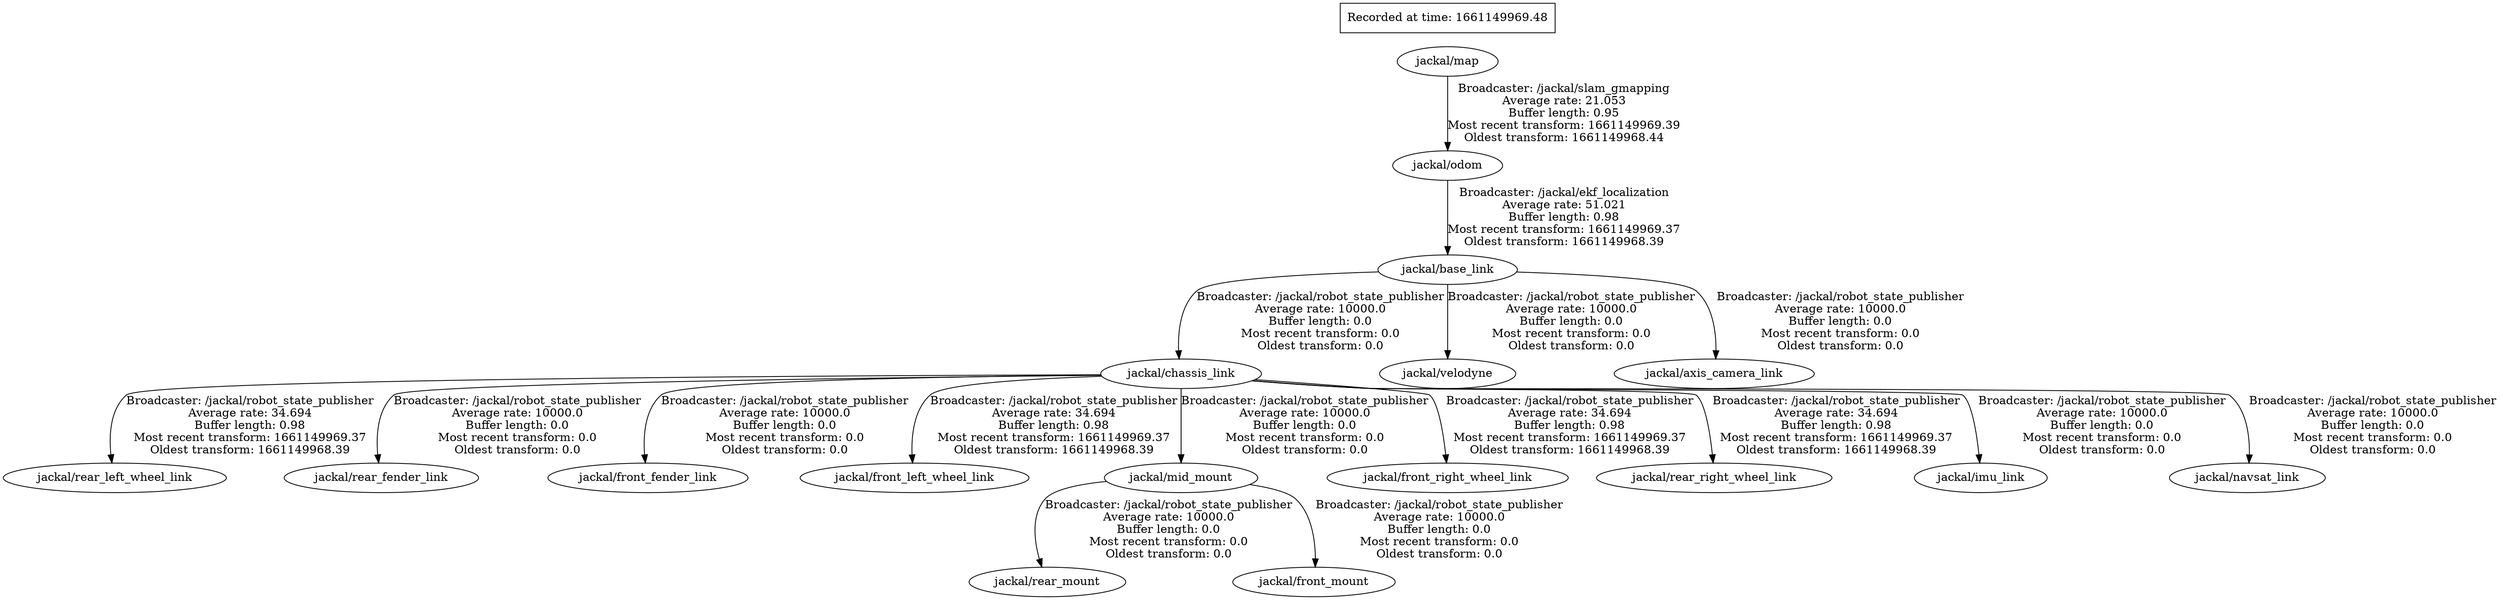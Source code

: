 digraph graphname {
	graph [bb="0,0,3075.8,724",
		compound=True,
		rank=same,
		rankdir=TB,
		ranksep=0.2
	];
	node [label="\N"];
	jackal__chassis_link	 [height=0.5,
		label="jackal/chassis_link",
		pos="1451.8,272",
		shape=ellipse,
		width=2.7261];
	jackal__rear_left_wheel_link	 [height=0.5,
		label="jackal/rear_left_wheel_link",
		pos="135.84,145",
		shape=ellipse,
		width=3.7733];
	jackal__chassis_link -> jackal__rear_left_wheel_link	 [label="Broadcaster: /jackal/robot_state_publisher\nAverage rate: 34.694\nBuffer length: 0.98\nMost recent transform: 1661149969.37\nOldest transform: 1661149968.39",
		lp="302.84,208.5",
		penwidth=1,
		pos="e,132.14,163.15 1353.5,271.73 1054.1,270.69 172.28,265.94 149.84,246 129.87,228.26 128.58,196.34 130.88,173.12"];
	jackal__rear_fender_link	 [height=0.5,
		label="jackal/rear_fender_link",
		pos="464.84,145",
		shape=ellipse,
		width=3.2858];
	jackal__chassis_link -> jackal__rear_fender_link	 [label="Broadcaster: /jackal/robot_state_publisher\nAverage rate: 10000.0\nBuffer length: 0.0\nMost recent transform: 0.0\nOldest transform: 0.0",
		lp="632.84,208.5",
		penwidth=1,
		pos="e,461.36,163.15 1353.4,271.02 1109.6,268.39 496.03,260.34 479.84,246 459.82,228.26 458.19,196.34 460.22,173.13"];
	jackal__front_fender_link	 [height=0.5,
		label="jackal/front_fender_link",
		pos="793.84,145",
		shape=ellipse,
		width=3.3941];
	jackal__chassis_link -> jackal__front_fender_link	 [label="Broadcaster: /jackal/robot_state_publisher\nAverage rate: 10000.0\nBuffer length: 0.0\nMost recent transform: 0.0\nOldest transform: 0.0",
		lp="962.84,208.5",
		penwidth=1,
		pos="e,790.61,163.13 1353.6,271.26 1178.7,269.49 829.77,263.74 809.84,246 789.82,228.19 787.84,196.29 789.59,173.09"];
	jackal__front_left_wheel_link	 [height=0.5,
		label="jackal/front_left_wheel_link",
		pos="1122.8,145",
		shape=ellipse,
		width=3.8816];
	jackal__chassis_link -> jackal__front_left_wheel_link	 [label="Broadcaster: /jackal/robot_state_publisher\nAverage rate: 34.694\nBuffer length: 0.98\nMost recent transform: 1661149969.37\nOldest transform: 1661149968.39",
		lp="1294.8,208.5",
		penwidth=1,
		pos="e,1120.3,163.05 1354.5,269.67 1269.5,266.7 1157.5,260.14 1141.8,246 1121.9,228.04 1118.9,196.39 1119.7,173.29"];
	jackal__mid_mount	 [height=0.5,
		label="jackal/mid_mount",
		pos="1451.8,145",
		shape=ellipse,
		width=2.5998];
	jackal__chassis_link -> jackal__mid_mount	 [label="Broadcaster: /jackal/robot_state_publisher\nAverage rate: 10000.0\nBuffer length: 0.0\nMost recent transform: 0.0\nOldest transform: 0.0",
		lp="1604.8,208.5",
		penwidth=1,
		pos="e,1451.8,163.16 1451.8,253.8 1451.8,232.77 1451.8,197.91 1451.8,173.32"];
	jackal__front_right_wheel_link	 [height=0.5,
		label="jackal/front_right_wheel_link",
		pos="1780.8,145",
		shape=ellipse,
		width=4.0802];
	jackal__chassis_link -> jackal__front_right_wheel_link	 [label="Broadcaster: /jackal/robot_state_publisher\nAverage rate: 34.694\nBuffer length: 0.98\nMost recent transform: 1661149969.37\nOldest transform: 1661149968.39",
		lp="1931.8,208.5",
		penwidth=1,
		pos="e,1779.4,163.17 1542.3,264.98 1632.1,257.91 1756.8,247.8 1758.8,246 1769.6,236.58 1775.5,199.87 1778.4,173.42"];
	jackal__rear_right_wheel_link	 [height=0.5,
		label="jackal/rear_right_wheel_link",
		pos="2109.8,145",
		shape=ellipse,
		width=3.9899];
	jackal__chassis_link -> jackal__rear_right_wheel_link	 [label="Broadcaster: /jackal/robot_state_publisher\nAverage rate: 34.694\nBuffer length: 0.98\nMost recent transform: 1661149969.37\nOldest transform: 1661149968.39",
		lp="2260.8,208.5",
		penwidth=1,
		pos="e,2108.5,163.27 1540.1,264.12 1584.7,260.44 1639.6,256.36 1688.8,254 1699.9,253.47 2079.3,253.04 2087.8,246 2098.9,236.93 2104.7,200.13 2107.5,173.57"];
	jackal__imu_link	 [height=0.5,
		label="jackal/imu_link",
		pos="2438.8,145",
		shape=ellipse,
		width=2.2567];
	jackal__chassis_link -> jackal__imu_link	 [label="Broadcaster: /jackal/robot_state_publisher\nAverage rate: 10000.0\nBuffer length: 0.0\nMost recent transform: 0.0\nOldest transform: 0.0",
		lp="2588.8,208.5",
		penwidth=1,
		pos="e,2437.5,163.29 1539.8,263.95 1584.4,260.22 1639.5,256.14 1688.8,254 1698.9,253.56 2409,252.39 2416.8,246 2427.9,236.98 2433.7,200.17 2436.5,173.59"];
	jackal__navsat_link	 [height=0.5,
		label="jackal/navsat_link",
		pos="2767.8,145",
		shape=ellipse,
		width=2.6359];
	jackal__chassis_link -> jackal__navsat_link	 [label="Broadcaster: /jackal/robot_state_publisher\nAverage rate: 10000.0\nBuffer length: 0.0\nMost recent transform: 0.0\nOldest transform: 0.0",
		lp="2922.8,208.5",
		penwidth=1,
		pos="e,2770,163.39 1539.5,263.9 1584.2,260.15 1639.4,256.06 1688.8,254 1703.5,253.39 2734.4,255.25 2745.8,246 2766.9,228.93 2770.7,196.9 2770.4,173.47"];
	jackal__base_link	 [height=0.5,
		label="jackal/base_link",
		pos="1780.8,399",
		shape=ellipse,
		width=2.3651];
	jackal__base_link -> jackal__chassis_link	 [label="Broadcaster: /jackal/robot_state_publisher\nAverage rate: 10000.0\nBuffer length: 0.0\nMost recent transform: 0.0\nOldest transform: 0.0",
		lp="1623.8,335.5",
		penwidth=1,
		pos="e,1449.3,290.05 1695.9,397.09 1609.9,394.33 1487.3,387.84 1470.8,373 1450.9,355.04 1447.9,323.39 1448.7,300.29"];
	jackal__velodyne	 [height=0.5,
		label="jackal/velodyne",
		pos="1780.8,272",
		shape=ellipse,
		width=2.3109];
	jackal__base_link -> jackal__velodyne	 [label="Broadcaster: /jackal/robot_state_publisher\nAverage rate: 10000.0\nBuffer length: 0.0\nMost recent transform: 0.0\nOldest transform: 0.0",
		lp="1933.8,335.5",
		penwidth=1,
		pos="e,1780.8,290.16 1780.8,380.8 1780.8,359.77 1780.8,324.91 1780.8,300.32"];
	jackal__axis_camera_link	 [height=0.5,
		label="jackal/axis_camera_link",
		pos="2109.8,272",
		shape=ellipse,
		width=3.3941];
	jackal__base_link -> jackal__axis_camera_link	 [label="Broadcaster: /jackal/robot_state_publisher\nAverage rate: 10000.0\nBuffer length: 0.0\nMost recent transform: 0.0\nOldest transform: 0.0",
		lp="2265.8,335.5",
		penwidth=1,
		pos="e,2111.7,290.11 1865.7,396.92 1950.7,394.03 2071.4,387.42 2087.8,373 2108.1,355.22 2112.2,323.53 2112.1,300.38"];
	jackal__rear_mount	 [height=0.5,
		label="jackal/rear_mount",
		pos="1286.8,18",
		shape=ellipse,
		width=2.6539];
	jackal__mid_mount -> jackal__rear_mount	 [label="Broadcaster: /jackal/robot_state_publisher\nAverage rate: 10000.0\nBuffer length: 0.0\nMost recent transform: 0.0\nOldest transform: 0.0",
		lp="1436.8,81.5",
		penwidth=1,
		pos="e,1279.7,36.087 1368.2,136.87 1329.1,132.21 1289.8,125.92 1283.8,119 1266.8,99.134 1270.6,68.131 1276.8,45.712"];
	jackal__front_mount	 [height=0.5,
		label="jackal/front_mount",
		pos="1615.8,18",
		shape=ellipse,
		width=2.7442];
	jackal__mid_mount -> jackal__front_mount	 [label="Broadcaster: /jackal/robot_state_publisher\nAverage rate: 10000.0\nBuffer length: 0.0\nMost recent transform: 0.0\nOldest transform: 0.0",
		lp="1770.8,81.5",
		penwidth=1,
		pos="e,1617.4,36.16 1536.9,137.33 1561.9,133.41 1585,127.58 1593.8,119 1613.1,100.37 1617.4,69.1 1617.6,46.282"];
	jackal__map	 [height=0.5,
		label="jackal/map",
		pos="1780.8,653",
		shape=ellipse,
		width=1.7151];
	jackal__odom	 [height=0.5,
		label="jackal/odom",
		pos="1780.8,526",
		shape=ellipse,
		width=1.8596];
	jackal__map -> jackal__odom	 [label="Broadcaster: /jackal/slam_gmapping\nAverage rate: 21.053\nBuffer length: 0.95\nMost recent transform: 1661149969.39\nOldest transform: 1661149968.44",
		lp="1923.3,589.5",
		penwidth=1,
		pos="e,1780.8,544.16 1780.8,634.8 1780.8,613.77 1780.8,578.91 1780.8,554.32"];
	jackal__odom -> jackal__base_link	 [label="Broadcaster: /jackal/ekf_localization\nAverage rate: 51.021\nBuffer length: 0.98\nMost recent transform: 1661149969.37\nOldest transform: 1661149968.39",
		lp="1923.3,462.5",
		penwidth=1,
		pos="e,1780.8,417.16 1780.8,507.8 1780.8,486.77 1780.8,451.91 1780.8,427.32"];
	"_22Recorded_20at_20time_3A_201661149969.48_22"	 [height=0.5,
		label="Recorded at time: 1661149969.48",
		pos="1780.8,706",
		shape=box,
		width=3.6389];
	"_22Recorded_20at_20time_3A_201661149969.48_22" -> jackal__map	 [penwidth=1,
		pos="e,1780.8,671.09 1780.8,687.76 1780.8,685.66 1780.8,683.47 1780.8,681.27",
		style=invis];
}
